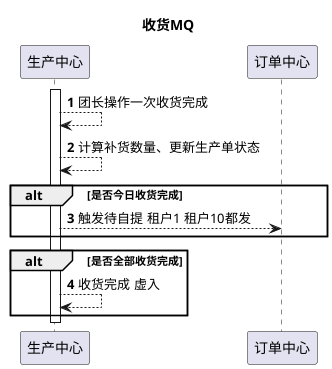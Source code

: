 @startuml
autonumber

title 收货MQ

activate 生产中心

生产中心--> 生产中心: 团长操作一次收货完成

生产中心--> 生产中心: 计算补货数量、更新生产单状态

alt 是否今日收货完成
    生产中心--> 订单中心: 触发待自提 租户1 租户10都发
end

alt 是否全部收货完成
    生产中心--> 生产中心: 收货完成 虚入
end

deactivate 生产中心

@enduml
